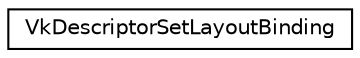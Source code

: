 digraph "Graphical Class Hierarchy"
{
 // LATEX_PDF_SIZE
  edge [fontname="Helvetica",fontsize="10",labelfontname="Helvetica",labelfontsize="10"];
  node [fontname="Helvetica",fontsize="10",shape=record];
  rankdir="LR";
  Node0 [label="VkDescriptorSetLayoutBinding",height=0.2,width=0.4,color="black", fillcolor="white", style="filled",URL="$structVkDescriptorSetLayoutBinding.html",tooltip=" "];
}
